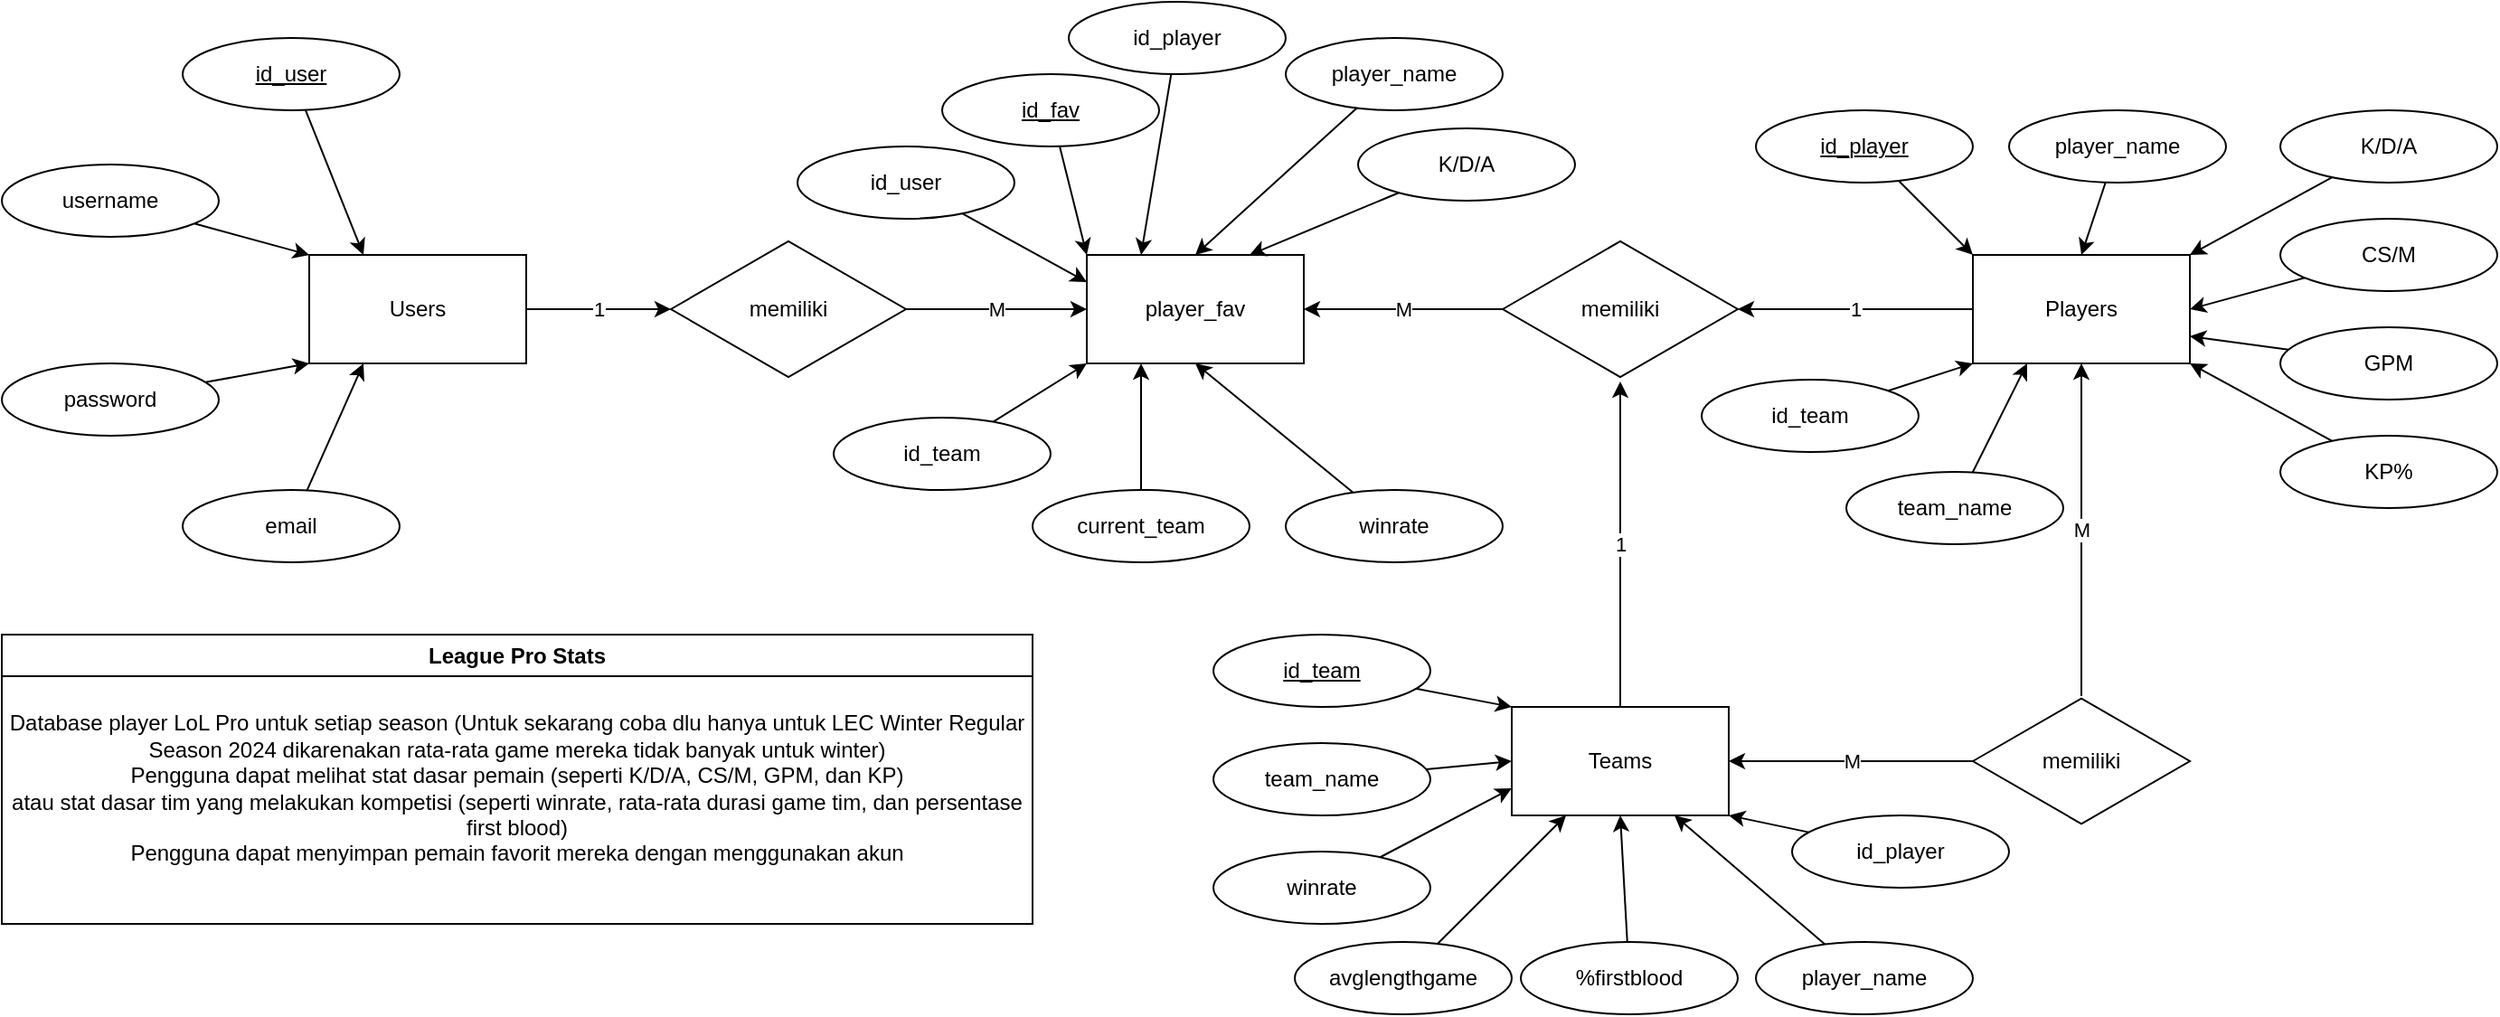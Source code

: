 <mxfile version="24.3.1" type="github">
  <diagram id="R2lEEEUBdFMjLlhIrx00" name="Page-1">
    <mxGraphModel dx="880" dy="480" grid="1" gridSize="10" guides="1" tooltips="1" connect="1" arrows="1" fold="1" page="1" pageScale="1" pageWidth="850" pageHeight="1100" math="0" shadow="0" extFonts="Permanent Marker^https://fonts.googleapis.com/css?family=Permanent+Marker">
      <root>
        <mxCell id="0" />
        <mxCell id="1" parent="0" />
        <mxCell id="FfzF1mohbZUtqVLZ20S2-14" value="1" style="edgeStyle=orthogonalEdgeStyle;rounded=0;orthogonalLoop=1;jettySize=auto;html=1;" edge="1" parent="1" source="FfzF1mohbZUtqVLZ20S2-1" target="FfzF1mohbZUtqVLZ20S2-13">
          <mxGeometry relative="1" as="geometry" />
        </mxCell>
        <mxCell id="FfzF1mohbZUtqVLZ20S2-1" value="Users" style="rounded=0;whiteSpace=wrap;html=1;" vertex="1" parent="1">
          <mxGeometry x="170" y="150" width="120" height="60" as="geometry" />
        </mxCell>
        <mxCell id="FfzF1mohbZUtqVLZ20S2-4" style="rounded=0;orthogonalLoop=1;jettySize=auto;html=1;entryX=0.25;entryY=0;entryDx=0;entryDy=0;" edge="1" parent="1" source="FfzF1mohbZUtqVLZ20S2-2" target="FfzF1mohbZUtqVLZ20S2-1">
          <mxGeometry relative="1" as="geometry" />
        </mxCell>
        <mxCell id="FfzF1mohbZUtqVLZ20S2-2" value="&lt;u&gt;id_user&lt;/u&gt;" style="ellipse;whiteSpace=wrap;html=1;" vertex="1" parent="1">
          <mxGeometry x="100" y="30" width="120" height="40" as="geometry" />
        </mxCell>
        <mxCell id="FfzF1mohbZUtqVLZ20S2-10" style="rounded=0;orthogonalLoop=1;jettySize=auto;html=1;entryX=0.25;entryY=1;entryDx=0;entryDy=0;" edge="1" parent="1" source="FfzF1mohbZUtqVLZ20S2-5" target="FfzF1mohbZUtqVLZ20S2-1">
          <mxGeometry relative="1" as="geometry" />
        </mxCell>
        <mxCell id="FfzF1mohbZUtqVLZ20S2-5" value="email" style="ellipse;whiteSpace=wrap;html=1;" vertex="1" parent="1">
          <mxGeometry x="100" y="280" width="120" height="40" as="geometry" />
        </mxCell>
        <mxCell id="FfzF1mohbZUtqVLZ20S2-8" style="rounded=0;orthogonalLoop=1;jettySize=auto;html=1;entryX=0;entryY=0;entryDx=0;entryDy=0;" edge="1" parent="1" source="FfzF1mohbZUtqVLZ20S2-6" target="FfzF1mohbZUtqVLZ20S2-1">
          <mxGeometry relative="1" as="geometry" />
        </mxCell>
        <mxCell id="FfzF1mohbZUtqVLZ20S2-6" value="username" style="ellipse;whiteSpace=wrap;html=1;" vertex="1" parent="1">
          <mxGeometry y="100" width="120" height="40" as="geometry" />
        </mxCell>
        <mxCell id="FfzF1mohbZUtqVLZ20S2-9" style="rounded=0;orthogonalLoop=1;jettySize=auto;html=1;entryX=0;entryY=1;entryDx=0;entryDy=0;" edge="1" parent="1" source="FfzF1mohbZUtqVLZ20S2-7" target="FfzF1mohbZUtqVLZ20S2-1">
          <mxGeometry relative="1" as="geometry" />
        </mxCell>
        <mxCell id="FfzF1mohbZUtqVLZ20S2-7" value="password" style="ellipse;whiteSpace=wrap;html=1;" vertex="1" parent="1">
          <mxGeometry y="210" width="120" height="40" as="geometry" />
        </mxCell>
        <mxCell id="FfzF1mohbZUtqVLZ20S2-64" value="1" style="edgeStyle=orthogonalEdgeStyle;rounded=0;orthogonalLoop=1;jettySize=auto;html=1;" edge="1" parent="1" source="FfzF1mohbZUtqVLZ20S2-12" target="FfzF1mohbZUtqVLZ20S2-33">
          <mxGeometry relative="1" as="geometry" />
        </mxCell>
        <mxCell id="FfzF1mohbZUtqVLZ20S2-12" value="Players" style="rounded=0;whiteSpace=wrap;html=1;" vertex="1" parent="1">
          <mxGeometry x="1090" y="150" width="120" height="60" as="geometry" />
        </mxCell>
        <mxCell id="FfzF1mohbZUtqVLZ20S2-24" value="M" style="edgeStyle=orthogonalEdgeStyle;rounded=0;orthogonalLoop=1;jettySize=auto;html=1;entryX=0;entryY=0.5;entryDx=0;entryDy=0;" edge="1" parent="1" source="FfzF1mohbZUtqVLZ20S2-13" target="FfzF1mohbZUtqVLZ20S2-23">
          <mxGeometry relative="1" as="geometry">
            <mxPoint as="offset" />
          </mxGeometry>
        </mxCell>
        <mxCell id="FfzF1mohbZUtqVLZ20S2-13" value="memiliki" style="html=1;whiteSpace=wrap;aspect=fixed;shape=isoRectangle;" vertex="1" parent="1">
          <mxGeometry x="370" y="141" width="130" height="78" as="geometry" />
        </mxCell>
        <mxCell id="FfzF1mohbZUtqVLZ20S2-18" style="rounded=0;orthogonalLoop=1;jettySize=auto;html=1;entryX=0;entryY=0;entryDx=0;entryDy=0;" edge="1" parent="1" source="FfzF1mohbZUtqVLZ20S2-15" target="FfzF1mohbZUtqVLZ20S2-23">
          <mxGeometry relative="1" as="geometry" />
        </mxCell>
        <mxCell id="FfzF1mohbZUtqVLZ20S2-15" value="&lt;u&gt;id_fav&lt;/u&gt;" style="ellipse;whiteSpace=wrap;html=1;" vertex="1" parent="1">
          <mxGeometry x="520" y="50" width="120" height="40" as="geometry" />
        </mxCell>
        <mxCell id="FfzF1mohbZUtqVLZ20S2-19" style="rounded=0;orthogonalLoop=1;jettySize=auto;html=1;entryX=0.5;entryY=0;entryDx=0;entryDy=0;" edge="1" parent="1" source="FfzF1mohbZUtqVLZ20S2-16" target="FfzF1mohbZUtqVLZ20S2-23">
          <mxGeometry relative="1" as="geometry" />
        </mxCell>
        <mxCell id="FfzF1mohbZUtqVLZ20S2-16" value="player_name" style="ellipse;whiteSpace=wrap;html=1;" vertex="1" parent="1">
          <mxGeometry x="710" y="30" width="120" height="40" as="geometry" />
        </mxCell>
        <mxCell id="FfzF1mohbZUtqVLZ20S2-57" style="rounded=0;orthogonalLoop=1;jettySize=auto;html=1;entryX=1;entryY=0;entryDx=0;entryDy=0;" edge="1" parent="1" source="FfzF1mohbZUtqVLZ20S2-17" target="FfzF1mohbZUtqVLZ20S2-12">
          <mxGeometry relative="1" as="geometry" />
        </mxCell>
        <mxCell id="FfzF1mohbZUtqVLZ20S2-17" value="K/D/A" style="ellipse;whiteSpace=wrap;html=1;" vertex="1" parent="1">
          <mxGeometry x="1260" y="70" width="120" height="40" as="geometry" />
        </mxCell>
        <mxCell id="FfzF1mohbZUtqVLZ20S2-23" value="player_fav" style="rounded=0;whiteSpace=wrap;html=1;" vertex="1" parent="1">
          <mxGeometry x="600" y="150" width="120" height="60" as="geometry" />
        </mxCell>
        <mxCell id="FfzF1mohbZUtqVLZ20S2-29" style="rounded=0;orthogonalLoop=1;jettySize=auto;html=1;entryX=0;entryY=1;entryDx=0;entryDy=0;" edge="1" parent="1" source="FfzF1mohbZUtqVLZ20S2-28" target="FfzF1mohbZUtqVLZ20S2-23">
          <mxGeometry relative="1" as="geometry" />
        </mxCell>
        <mxCell id="FfzF1mohbZUtqVLZ20S2-28" value="id_team" style="ellipse;whiteSpace=wrap;html=1;" vertex="1" parent="1">
          <mxGeometry x="460" y="240" width="120" height="40" as="geometry" />
        </mxCell>
        <mxCell id="FfzF1mohbZUtqVLZ20S2-31" style="rounded=0;orthogonalLoop=1;jettySize=auto;html=1;entryX=0.25;entryY=0;entryDx=0;entryDy=0;" edge="1" parent="1" source="FfzF1mohbZUtqVLZ20S2-30" target="FfzF1mohbZUtqVLZ20S2-23">
          <mxGeometry relative="1" as="geometry" />
        </mxCell>
        <mxCell id="FfzF1mohbZUtqVLZ20S2-30" value="id_player" style="ellipse;whiteSpace=wrap;html=1;" vertex="1" parent="1">
          <mxGeometry x="590" y="10" width="120" height="40" as="geometry" />
        </mxCell>
        <mxCell id="FfzF1mohbZUtqVLZ20S2-65" value="M" style="edgeStyle=orthogonalEdgeStyle;rounded=0;orthogonalLoop=1;jettySize=auto;html=1;entryX=1;entryY=0.5;entryDx=0;entryDy=0;" edge="1" parent="1" source="FfzF1mohbZUtqVLZ20S2-33" target="FfzF1mohbZUtqVLZ20S2-23">
          <mxGeometry relative="1" as="geometry" />
        </mxCell>
        <mxCell id="FfzF1mohbZUtqVLZ20S2-33" value="memiliki" style="html=1;whiteSpace=wrap;aspect=fixed;shape=isoRectangle;" vertex="1" parent="1">
          <mxGeometry x="830" y="141" width="130" height="78" as="geometry" />
        </mxCell>
        <mxCell id="FfzF1mohbZUtqVLZ20S2-38" style="rounded=0;orthogonalLoop=1;jettySize=auto;html=1;entryX=0.25;entryY=1;entryDx=0;entryDy=0;" edge="1" parent="1" source="FfzF1mohbZUtqVLZ20S2-36" target="FfzF1mohbZUtqVLZ20S2-23">
          <mxGeometry relative="1" as="geometry" />
        </mxCell>
        <mxCell id="FfzF1mohbZUtqVLZ20S2-36" value="current_team" style="ellipse;whiteSpace=wrap;html=1;" vertex="1" parent="1">
          <mxGeometry x="570" y="280" width="120" height="40" as="geometry" />
        </mxCell>
        <mxCell id="FfzF1mohbZUtqVLZ20S2-42" style="rounded=0;orthogonalLoop=1;jettySize=auto;html=1;entryX=0.75;entryY=0;entryDx=0;entryDy=0;" edge="1" parent="1" source="FfzF1mohbZUtqVLZ20S2-41" target="FfzF1mohbZUtqVLZ20S2-23">
          <mxGeometry relative="1" as="geometry" />
        </mxCell>
        <mxCell id="FfzF1mohbZUtqVLZ20S2-41" value="K/D/A" style="ellipse;whiteSpace=wrap;html=1;" vertex="1" parent="1">
          <mxGeometry x="750" y="80" width="120" height="40" as="geometry" />
        </mxCell>
        <mxCell id="FfzF1mohbZUtqVLZ20S2-44" style="rounded=0;orthogonalLoop=1;jettySize=auto;html=1;entryX=0.5;entryY=1;entryDx=0;entryDy=0;" edge="1" parent="1" source="FfzF1mohbZUtqVLZ20S2-43" target="FfzF1mohbZUtqVLZ20S2-23">
          <mxGeometry relative="1" as="geometry" />
        </mxCell>
        <mxCell id="FfzF1mohbZUtqVLZ20S2-43" value="winrate" style="ellipse;whiteSpace=wrap;html=1;" vertex="1" parent="1">
          <mxGeometry x="710" y="280" width="120" height="40" as="geometry" />
        </mxCell>
        <mxCell id="FfzF1mohbZUtqVLZ20S2-50" style="rounded=0;orthogonalLoop=1;jettySize=auto;html=1;entryX=0;entryY=0;entryDx=0;entryDy=0;" edge="1" parent="1" source="FfzF1mohbZUtqVLZ20S2-48" target="FfzF1mohbZUtqVLZ20S2-12">
          <mxGeometry relative="1" as="geometry" />
        </mxCell>
        <mxCell id="FfzF1mohbZUtqVLZ20S2-48" value="&lt;u&gt;id_player&lt;/u&gt;" style="ellipse;whiteSpace=wrap;html=1;" vertex="1" parent="1">
          <mxGeometry x="970" y="70" width="120" height="40" as="geometry" />
        </mxCell>
        <mxCell id="FfzF1mohbZUtqVLZ20S2-53" style="rounded=0;orthogonalLoop=1;jettySize=auto;html=1;entryX=0.5;entryY=0;entryDx=0;entryDy=0;" edge="1" parent="1" source="FfzF1mohbZUtqVLZ20S2-49" target="FfzF1mohbZUtqVLZ20S2-12">
          <mxGeometry relative="1" as="geometry" />
        </mxCell>
        <mxCell id="FfzF1mohbZUtqVLZ20S2-49" value="player_name" style="ellipse;whiteSpace=wrap;html=1;" vertex="1" parent="1">
          <mxGeometry x="1110" y="70" width="120" height="40" as="geometry" />
        </mxCell>
        <mxCell id="FfzF1mohbZUtqVLZ20S2-52" value="Teams" style="rounded=0;whiteSpace=wrap;html=1;" vertex="1" parent="1">
          <mxGeometry x="835" y="400" width="120" height="60" as="geometry" />
        </mxCell>
        <mxCell id="FfzF1mohbZUtqVLZ20S2-54" value="&lt;div&gt;League Pro Stats&lt;/div&gt;" style="swimlane;whiteSpace=wrap;html=1;" vertex="1" parent="1">
          <mxGeometry y="360" width="570" height="160" as="geometry" />
        </mxCell>
        <mxCell id="FfzF1mohbZUtqVLZ20S2-56" value="&lt;div&gt;Database player LoL Pro untuk setiap season (Untuk sekarang coba dlu hanya untuk LEC Winter Regular Season 2024 dikarenakan rata-rata game mereka tidak banyak untuk winter)&lt;/div&gt;&lt;div&gt;Pengguna dapat melihat stat dasar pemain (seperti K/D/A, CS/M, GPM, dan KP)&lt;br&gt;atau stat dasar tim yang melakukan kompetisi (seperti winrate, rata-rata durasi game tim, dan persentase first blood)&lt;/div&gt;&lt;div&gt;Pengguna dapat menyimpan pemain favorit mereka dengan menggunakan akun&lt;br&gt;&lt;/div&gt;" style="text;html=1;align=center;verticalAlign=middle;whiteSpace=wrap;rounded=0;" vertex="1" parent="FfzF1mohbZUtqVLZ20S2-54">
          <mxGeometry y="20" width="570" height="130" as="geometry" />
        </mxCell>
        <mxCell id="FfzF1mohbZUtqVLZ20S2-59" style="rounded=0;orthogonalLoop=1;jettySize=auto;html=1;entryX=1;entryY=0.5;entryDx=0;entryDy=0;" edge="1" parent="1" source="FfzF1mohbZUtqVLZ20S2-58" target="FfzF1mohbZUtqVLZ20S2-12">
          <mxGeometry relative="1" as="geometry" />
        </mxCell>
        <mxCell id="FfzF1mohbZUtqVLZ20S2-58" value="CS/M" style="ellipse;whiteSpace=wrap;html=1;" vertex="1" parent="1">
          <mxGeometry x="1260" y="130" width="120" height="40" as="geometry" />
        </mxCell>
        <mxCell id="FfzF1mohbZUtqVLZ20S2-62" style="rounded=0;orthogonalLoop=1;jettySize=auto;html=1;entryX=1;entryY=0.75;entryDx=0;entryDy=0;" edge="1" parent="1" source="FfzF1mohbZUtqVLZ20S2-60" target="FfzF1mohbZUtqVLZ20S2-12">
          <mxGeometry relative="1" as="geometry" />
        </mxCell>
        <mxCell id="FfzF1mohbZUtqVLZ20S2-60" value="GPM" style="ellipse;whiteSpace=wrap;html=1;" vertex="1" parent="1">
          <mxGeometry x="1260" y="190" width="120" height="40" as="geometry" />
        </mxCell>
        <mxCell id="FfzF1mohbZUtqVLZ20S2-63" style="rounded=0;orthogonalLoop=1;jettySize=auto;html=1;entryX=1;entryY=1;entryDx=0;entryDy=0;" edge="1" parent="1" source="FfzF1mohbZUtqVLZ20S2-61" target="FfzF1mohbZUtqVLZ20S2-12">
          <mxGeometry relative="1" as="geometry" />
        </mxCell>
        <mxCell id="FfzF1mohbZUtqVLZ20S2-61" value="KP%" style="ellipse;whiteSpace=wrap;html=1;" vertex="1" parent="1">
          <mxGeometry x="1260" y="250" width="120" height="40" as="geometry" />
        </mxCell>
        <mxCell id="FfzF1mohbZUtqVLZ20S2-66" value="1" style="edgeStyle=orthogonalEdgeStyle;rounded=0;orthogonalLoop=1;jettySize=auto;html=1;entryX=0.5;entryY=1.013;entryDx=0;entryDy=0;entryPerimeter=0;" edge="1" parent="1" source="FfzF1mohbZUtqVLZ20S2-52" target="FfzF1mohbZUtqVLZ20S2-33">
          <mxGeometry relative="1" as="geometry" />
        </mxCell>
        <mxCell id="FfzF1mohbZUtqVLZ20S2-67" value="id_user" style="ellipse;whiteSpace=wrap;html=1;" vertex="1" parent="1">
          <mxGeometry x="440" y="90" width="120" height="40" as="geometry" />
        </mxCell>
        <mxCell id="FfzF1mohbZUtqVLZ20S2-69" style="rounded=0;orthogonalLoop=1;jettySize=auto;html=1;entryX=0;entryY=0.25;entryDx=0;entryDy=0;" edge="1" parent="1" source="FfzF1mohbZUtqVLZ20S2-67" target="FfzF1mohbZUtqVLZ20S2-23">
          <mxGeometry relative="1" as="geometry" />
        </mxCell>
        <mxCell id="FfzF1mohbZUtqVLZ20S2-71" style="rounded=0;orthogonalLoop=1;jettySize=auto;html=1;entryX=0;entryY=1;entryDx=0;entryDy=0;" edge="1" parent="1" source="FfzF1mohbZUtqVLZ20S2-70" target="FfzF1mohbZUtqVLZ20S2-12">
          <mxGeometry relative="1" as="geometry" />
        </mxCell>
        <mxCell id="FfzF1mohbZUtqVLZ20S2-70" value="id_team" style="ellipse;whiteSpace=wrap;html=1;" vertex="1" parent="1">
          <mxGeometry x="940" y="219" width="120" height="40" as="geometry" />
        </mxCell>
        <mxCell id="FfzF1mohbZUtqVLZ20S2-76" value="M" style="edgeStyle=orthogonalEdgeStyle;rounded=0;orthogonalLoop=1;jettySize=auto;html=1;entryX=1;entryY=0.5;entryDx=0;entryDy=0;" edge="1" parent="1" source="FfzF1mohbZUtqVLZ20S2-75" target="FfzF1mohbZUtqVLZ20S2-52">
          <mxGeometry relative="1" as="geometry" />
        </mxCell>
        <mxCell id="FfzF1mohbZUtqVLZ20S2-78" value="M" style="edgeStyle=orthogonalEdgeStyle;rounded=0;orthogonalLoop=1;jettySize=auto;html=1;" edge="1" parent="1" source="FfzF1mohbZUtqVLZ20S2-75" target="FfzF1mohbZUtqVLZ20S2-12">
          <mxGeometry relative="1" as="geometry" />
        </mxCell>
        <mxCell id="FfzF1mohbZUtqVLZ20S2-75" value="memiliki" style="html=1;whiteSpace=wrap;aspect=fixed;shape=isoRectangle;" vertex="1" parent="1">
          <mxGeometry x="1090" y="394" width="120" height="72" as="geometry" />
        </mxCell>
        <mxCell id="FfzF1mohbZUtqVLZ20S2-80" style="rounded=0;orthogonalLoop=1;jettySize=auto;html=1;entryX=0.25;entryY=1;entryDx=0;entryDy=0;" edge="1" parent="1" source="FfzF1mohbZUtqVLZ20S2-79" target="FfzF1mohbZUtqVLZ20S2-12">
          <mxGeometry relative="1" as="geometry" />
        </mxCell>
        <mxCell id="FfzF1mohbZUtqVLZ20S2-79" value="team_name" style="ellipse;whiteSpace=wrap;html=1;" vertex="1" parent="1">
          <mxGeometry x="1020" y="270" width="120" height="40" as="geometry" />
        </mxCell>
        <mxCell id="FfzF1mohbZUtqVLZ20S2-83" style="rounded=0;orthogonalLoop=1;jettySize=auto;html=1;entryX=0;entryY=0;entryDx=0;entryDy=0;" edge="1" parent="1" source="FfzF1mohbZUtqVLZ20S2-81" target="FfzF1mohbZUtqVLZ20S2-52">
          <mxGeometry relative="1" as="geometry" />
        </mxCell>
        <mxCell id="FfzF1mohbZUtqVLZ20S2-81" value="&lt;u&gt;id_team&lt;/u&gt;" style="ellipse;whiteSpace=wrap;html=1;" vertex="1" parent="1">
          <mxGeometry x="670" y="360" width="120" height="40" as="geometry" />
        </mxCell>
        <mxCell id="FfzF1mohbZUtqVLZ20S2-89" style="rounded=0;orthogonalLoop=1;jettySize=auto;html=1;entryX=0;entryY=0.5;entryDx=0;entryDy=0;" edge="1" parent="1" source="FfzF1mohbZUtqVLZ20S2-82" target="FfzF1mohbZUtqVLZ20S2-52">
          <mxGeometry relative="1" as="geometry" />
        </mxCell>
        <mxCell id="FfzF1mohbZUtqVLZ20S2-82" value="team_name" style="ellipse;whiteSpace=wrap;html=1;" vertex="1" parent="1">
          <mxGeometry x="670" y="420" width="120" height="40" as="geometry" />
        </mxCell>
        <mxCell id="FfzF1mohbZUtqVLZ20S2-84" style="edgeStyle=orthogonalEdgeStyle;rounded=0;orthogonalLoop=1;jettySize=auto;html=1;exitX=0.5;exitY=1;exitDx=0;exitDy=0;" edge="1" parent="1" source="FfzF1mohbZUtqVLZ20S2-82" target="FfzF1mohbZUtqVLZ20S2-82">
          <mxGeometry relative="1" as="geometry" />
        </mxCell>
        <mxCell id="FfzF1mohbZUtqVLZ20S2-90" style="rounded=0;orthogonalLoop=1;jettySize=auto;html=1;entryX=0;entryY=0.75;entryDx=0;entryDy=0;" edge="1" parent="1" source="FfzF1mohbZUtqVLZ20S2-85" target="FfzF1mohbZUtqVLZ20S2-52">
          <mxGeometry relative="1" as="geometry" />
        </mxCell>
        <mxCell id="FfzF1mohbZUtqVLZ20S2-85" value="winrate" style="ellipse;whiteSpace=wrap;html=1;" vertex="1" parent="1">
          <mxGeometry x="670" y="480" width="120" height="40" as="geometry" />
        </mxCell>
        <mxCell id="FfzF1mohbZUtqVLZ20S2-91" style="rounded=0;orthogonalLoop=1;jettySize=auto;html=1;entryX=0.25;entryY=1;entryDx=0;entryDy=0;" edge="1" parent="1" source="FfzF1mohbZUtqVLZ20S2-86" target="FfzF1mohbZUtqVLZ20S2-52">
          <mxGeometry relative="1" as="geometry" />
        </mxCell>
        <mxCell id="FfzF1mohbZUtqVLZ20S2-86" value="avglengthgame" style="ellipse;whiteSpace=wrap;html=1;" vertex="1" parent="1">
          <mxGeometry x="715" y="530" width="120" height="40" as="geometry" />
        </mxCell>
        <mxCell id="FfzF1mohbZUtqVLZ20S2-92" style="rounded=0;orthogonalLoop=1;jettySize=auto;html=1;entryX=0.5;entryY=1;entryDx=0;entryDy=0;" edge="1" parent="1" source="FfzF1mohbZUtqVLZ20S2-87" target="FfzF1mohbZUtqVLZ20S2-52">
          <mxGeometry relative="1" as="geometry" />
        </mxCell>
        <mxCell id="FfzF1mohbZUtqVLZ20S2-87" value="%firstblood" style="ellipse;whiteSpace=wrap;html=1;" vertex="1" parent="1">
          <mxGeometry x="840" y="530" width="120" height="40" as="geometry" />
        </mxCell>
        <mxCell id="FfzF1mohbZUtqVLZ20S2-94" style="rounded=0;orthogonalLoop=1;jettySize=auto;html=1;entryX=0.75;entryY=1;entryDx=0;entryDy=0;" edge="1" parent="1" source="FfzF1mohbZUtqVLZ20S2-88" target="FfzF1mohbZUtqVLZ20S2-52">
          <mxGeometry relative="1" as="geometry" />
        </mxCell>
        <mxCell id="FfzF1mohbZUtqVLZ20S2-88" value="player_name" style="ellipse;whiteSpace=wrap;html=1;" vertex="1" parent="1">
          <mxGeometry x="970" y="530" width="120" height="40" as="geometry" />
        </mxCell>
        <mxCell id="FfzF1mohbZUtqVLZ20S2-95" style="rounded=0;orthogonalLoop=1;jettySize=auto;html=1;entryX=1;entryY=1;entryDx=0;entryDy=0;" edge="1" parent="1" source="FfzF1mohbZUtqVLZ20S2-93" target="FfzF1mohbZUtqVLZ20S2-52">
          <mxGeometry relative="1" as="geometry" />
        </mxCell>
        <mxCell id="FfzF1mohbZUtqVLZ20S2-93" value="id_player" style="ellipse;whiteSpace=wrap;html=1;" vertex="1" parent="1">
          <mxGeometry x="990" y="460" width="120" height="40" as="geometry" />
        </mxCell>
      </root>
    </mxGraphModel>
  </diagram>
</mxfile>
